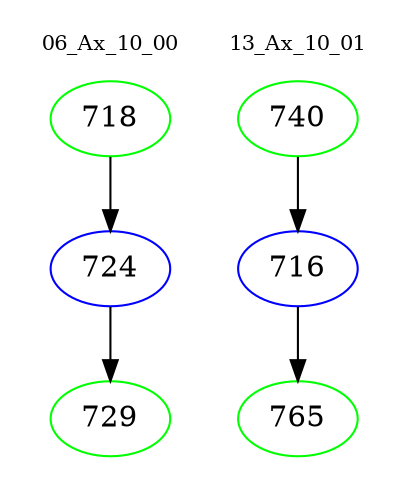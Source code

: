 digraph{
subgraph cluster_0 {
color = white
label = "06_Ax_10_00";
fontsize=10;
T0_718 [label="718", color="green"]
T0_718 -> T0_724 [color="black"]
T0_724 [label="724", color="blue"]
T0_724 -> T0_729 [color="black"]
T0_729 [label="729", color="green"]
}
subgraph cluster_1 {
color = white
label = "13_Ax_10_01";
fontsize=10;
T1_740 [label="740", color="green"]
T1_740 -> T1_716 [color="black"]
T1_716 [label="716", color="blue"]
T1_716 -> T1_765 [color="black"]
T1_765 [label="765", color="green"]
}
}
